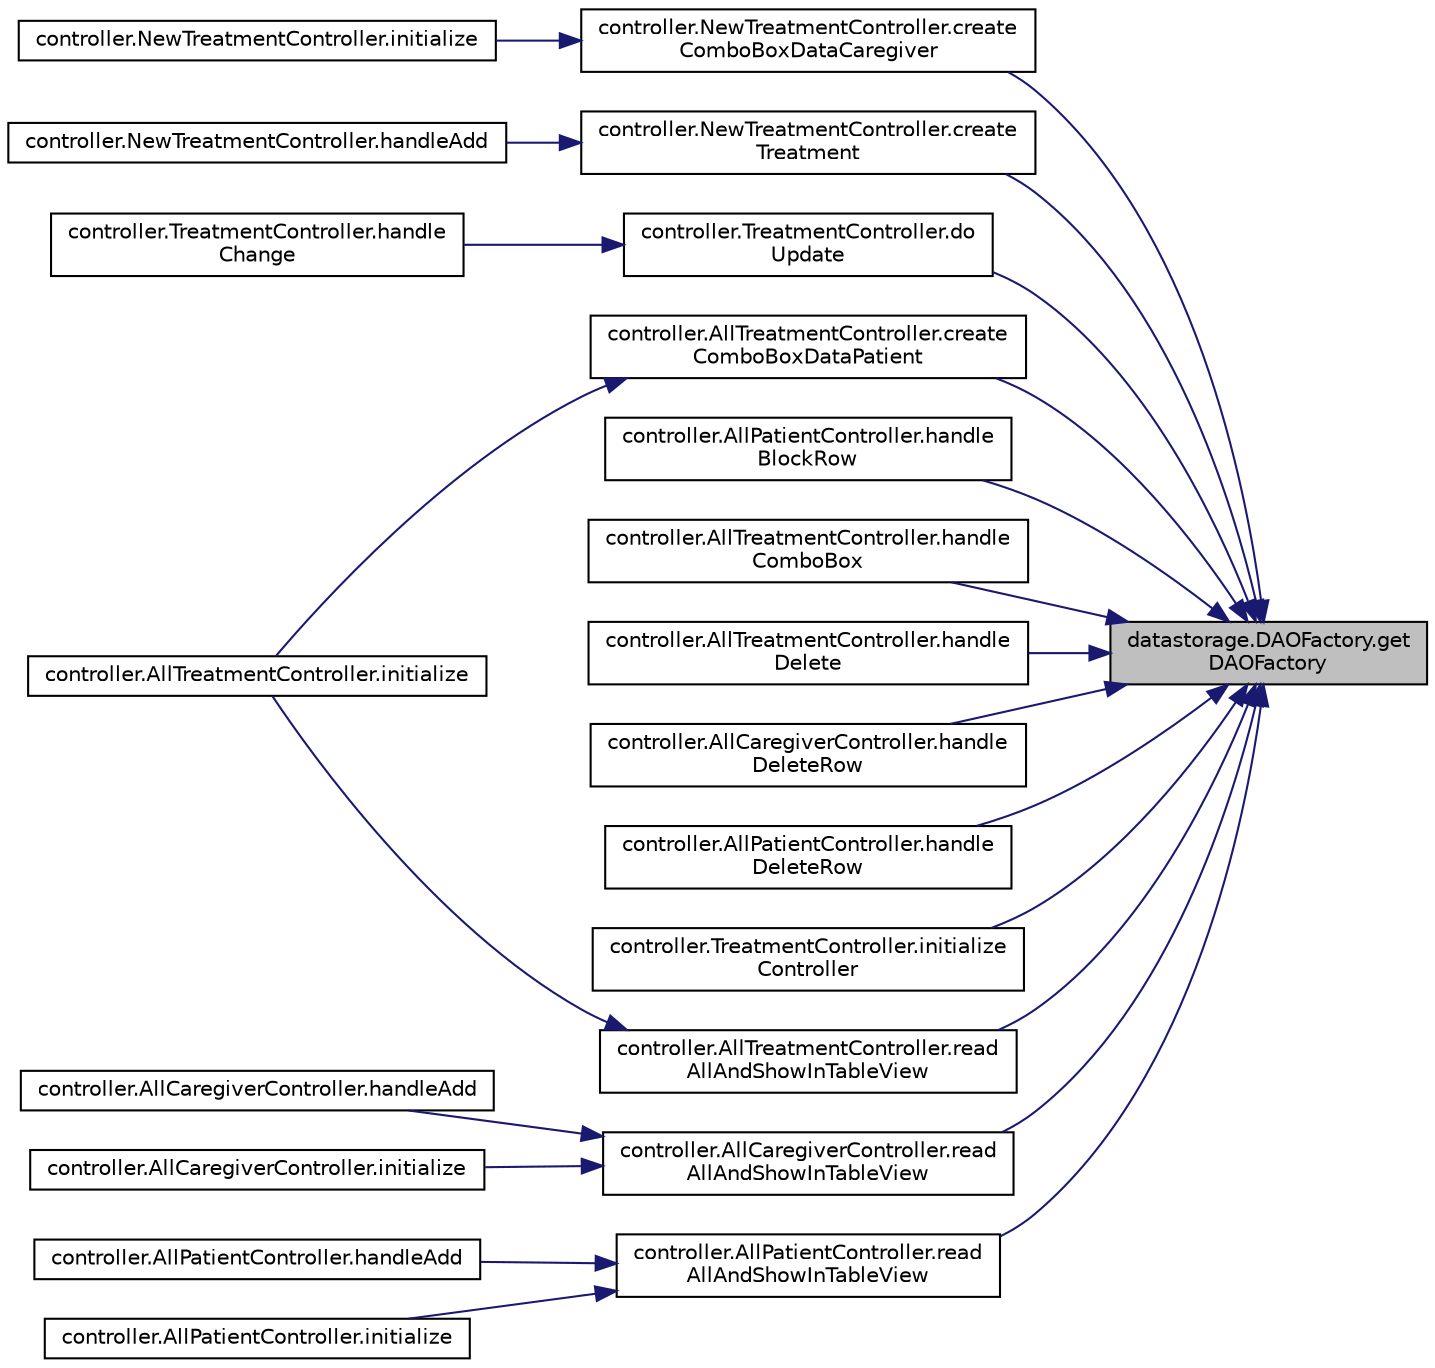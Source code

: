 digraph "datastorage.DAOFactory.getDAOFactory"
{
 // LATEX_PDF_SIZE
  edge [fontname="Helvetica",fontsize="10",labelfontname="Helvetica",labelfontsize="10"];
  node [fontname="Helvetica",fontsize="10",shape=record];
  rankdir="RL";
  Node1 [label="datastorage.DAOFactory.get\lDAOFactory",height=0.2,width=0.4,color="black", fillcolor="grey75", style="filled", fontcolor="black",tooltip="Singleton which instantiates a new Object of this class if none already exists."];
  Node1 -> Node2 [dir="back",color="midnightblue",fontsize="10",style="solid",fontname="Helvetica"];
  Node2 [label="controller.NewTreatmentController.create\lComboBoxDataCaregiver",height=0.2,width=0.4,color="black", fillcolor="white", style="filled",URL="$da/d90/classcontroller_1_1NewTreatmentController.html#ac8299dab17e083e4e05c55c45dd987e0",tooltip="Sets Data that will be show when clicked on ComboBox."];
  Node2 -> Node3 [dir="back",color="midnightblue",fontsize="10",style="solid",fontname="Helvetica"];
  Node3 [label="controller.NewTreatmentController.initialize",height=0.2,width=0.4,color="black", fillcolor="white", style="filled",URL="$da/d90/classcontroller_1_1NewTreatmentController.html#a4e4898196d44a32033ef2af94d5bf4da",tooltip="Initializes the corresponding fields."];
  Node1 -> Node4 [dir="back",color="midnightblue",fontsize="10",style="solid",fontname="Helvetica"];
  Node4 [label="controller.AllTreatmentController.create\lComboBoxDataPatient",height=0.2,width=0.4,color="black", fillcolor="white", style="filled",URL="$d3/d3f/classcontroller_1_1AllTreatmentController.html#a00e97d51df5421fb13cf8f4e4e12c189",tooltip="Sets Data that will be show when clicked on ComboBox."];
  Node4 -> Node5 [dir="back",color="midnightblue",fontsize="10",style="solid",fontname="Helvetica"];
  Node5 [label="controller.AllTreatmentController.initialize",height=0.2,width=0.4,color="black", fillcolor="white", style="filled",URL="$d3/d3f/classcontroller_1_1AllTreatmentController.html#a06b12fc992cae2f06560f77a794623e9",tooltip="Initializes the corresponding fields."];
  Node1 -> Node6 [dir="back",color="midnightblue",fontsize="10",style="solid",fontname="Helvetica"];
  Node6 [label="controller.NewTreatmentController.create\lTreatment",height=0.2,width=0.4,color="black", fillcolor="white", style="filled",URL="$da/d90/classcontroller_1_1NewTreatmentController.html#aed345eae8c46e95b6983c01b2a03e9b9",tooltip="Creates a treatment and calls the create method in the TreatmentDAO."];
  Node6 -> Node7 [dir="back",color="midnightblue",fontsize="10",style="solid",fontname="Helvetica"];
  Node7 [label="controller.NewTreatmentController.handleAdd",height=0.2,width=0.4,color="black", fillcolor="white", style="filled",URL="$da/d90/classcontroller_1_1NewTreatmentController.html#a499ea66ebbb38bda3612fa3f619b9cee",tooltip="handles an add-click-event."];
  Node1 -> Node8 [dir="back",color="midnightblue",fontsize="10",style="solid",fontname="Helvetica"];
  Node8 [label="controller.TreatmentController.do\lUpdate",height=0.2,width=0.4,color="black", fillcolor="white", style="filled",URL="$d3/da8/classcontroller_1_1TreatmentController.html#a229a02d2e6018249745011035a8df2df",tooltip="Calls the update method in the TreatmentDAO, with the new treatment data."];
  Node8 -> Node9 [dir="back",color="midnightblue",fontsize="10",style="solid",fontname="Helvetica"];
  Node9 [label="controller.TreatmentController.handle\lChange",height=0.2,width=0.4,color="black", fillcolor="white", style="filled",URL="$d3/da8/classcontroller_1_1TreatmentController.html#a7f8e8d48b027c91abdb4befce81086e5",tooltip="handle changes made in the treatment fields, calls the doUpdate method, calls the readAllAndShowInTab..."];
  Node1 -> Node10 [dir="back",color="midnightblue",fontsize="10",style="solid",fontname="Helvetica"];
  Node10 [label="controller.AllPatientController.handle\lBlockRow",height=0.2,width=0.4,color="black", fillcolor="white", style="filled",URL="$d0/dbc/classcontroller_1_1AllPatientController.html#a664a386556084bef9ba4894f02c96a9a",tooltip="handles a block-click-event."];
  Node1 -> Node11 [dir="back",color="midnightblue",fontsize="10",style="solid",fontname="Helvetica"];
  Node11 [label="controller.AllTreatmentController.handle\lComboBox",height=0.2,width=0.4,color="black", fillcolor="white", style="filled",URL="$d3/d3f/classcontroller_1_1AllTreatmentController.html#a5c90fdc050b57ba044aa0d78ea68275d",tooltip="handles which treatments will be shown according to the selected patient"];
  Node1 -> Node12 [dir="back",color="midnightblue",fontsize="10",style="solid",fontname="Helvetica"];
  Node12 [label="controller.AllTreatmentController.handle\lDelete",height=0.2,width=0.4,color="black", fillcolor="white", style="filled",URL="$d3/d3f/classcontroller_1_1AllTreatmentController.html#a2d230fce9663f5ced451d40edac48610",tooltip="handles a delete-click-event."];
  Node1 -> Node13 [dir="back",color="midnightblue",fontsize="10",style="solid",fontname="Helvetica"];
  Node13 [label="controller.AllCaregiverController.handle\lDeleteRow",height=0.2,width=0.4,color="black", fillcolor="white", style="filled",URL="$d4/da8/classcontroller_1_1AllCaregiverController.html#ac1c2083b8cf430c1d608ae431f529a24",tooltip="handles a delete-click-event."];
  Node1 -> Node14 [dir="back",color="midnightblue",fontsize="10",style="solid",fontname="Helvetica"];
  Node14 [label="controller.AllPatientController.handle\lDeleteRow",height=0.2,width=0.4,color="black", fillcolor="white", style="filled",URL="$d0/dbc/classcontroller_1_1AllPatientController.html#ac7020edc8517a2ac37f5db54e568de2b",tooltip="handles a delete-click-event."];
  Node1 -> Node15 [dir="back",color="midnightblue",fontsize="10",style="solid",fontname="Helvetica"];
  Node15 [label="controller.TreatmentController.initialize\lController",height=0.2,width=0.4,color="black", fillcolor="white", style="filled",URL="$d3/da8/classcontroller_1_1TreatmentController.html#a14be0c5a3f94f6cbdf40a69a4f06d62a",tooltip="Initializes the corresponding fields."];
  Node1 -> Node16 [dir="back",color="midnightblue",fontsize="10",style="solid",fontname="Helvetica"];
  Node16 [label="controller.AllCaregiverController.read\lAllAndShowInTableView",height=0.2,width=0.4,color="black", fillcolor="white", style="filled",URL="$d4/da8/classcontroller_1_1AllCaregiverController.html#a909f03c8669720337d0c91b66999e1d1",tooltip="calls readAll in CaregiverDAO and shows patients in the table"];
  Node16 -> Node17 [dir="back",color="midnightblue",fontsize="10",style="solid",fontname="Helvetica"];
  Node17 [label="controller.AllCaregiverController.handleAdd",height=0.2,width=0.4,color="black", fillcolor="white", style="filled",URL="$d4/da8/classcontroller_1_1AllCaregiverController.html#a9d3fae314ae3d2ca5c22caaed80642dc",tooltip="handles an add-click-event."];
  Node16 -> Node18 [dir="back",color="midnightblue",fontsize="10",style="solid",fontname="Helvetica"];
  Node18 [label="controller.AllCaregiverController.initialize",height=0.2,width=0.4,color="black", fillcolor="white", style="filled",URL="$d4/da8/classcontroller_1_1AllCaregiverController.html#a3e3648951a34837d6862149c924ceac4",tooltip="Initializes the corresponding fields."];
  Node1 -> Node19 [dir="back",color="midnightblue",fontsize="10",style="solid",fontname="Helvetica"];
  Node19 [label="controller.AllPatientController.read\lAllAndShowInTableView",height=0.2,width=0.4,color="black", fillcolor="white", style="filled",URL="$d0/dbc/classcontroller_1_1AllPatientController.html#ad1203621e0a4c54b48ee6d7299f145e3",tooltip="calls readAll in PatientDAO and shows patients in the table"];
  Node19 -> Node20 [dir="back",color="midnightblue",fontsize="10",style="solid",fontname="Helvetica"];
  Node20 [label="controller.AllPatientController.handleAdd",height=0.2,width=0.4,color="black", fillcolor="white", style="filled",URL="$d0/dbc/classcontroller_1_1AllPatientController.html#a788ab9d8748e03242ccf070c4ae2b99c",tooltip="handles a add-click-event."];
  Node19 -> Node21 [dir="back",color="midnightblue",fontsize="10",style="solid",fontname="Helvetica"];
  Node21 [label="controller.AllPatientController.initialize",height=0.2,width=0.4,color="black", fillcolor="white", style="filled",URL="$d0/dbc/classcontroller_1_1AllPatientController.html#a674a447e8e56d6f16ab32345917c57af",tooltip="Initializes the corresponding fields."];
  Node1 -> Node22 [dir="back",color="midnightblue",fontsize="10",style="solid",fontname="Helvetica"];
  Node22 [label="controller.AllTreatmentController.read\lAllAndShowInTableView",height=0.2,width=0.4,color="black", fillcolor="white", style="filled",URL="$d3/d3f/classcontroller_1_1AllTreatmentController.html#aea26e7be0df3ab2dda8fb92f5f356e97",tooltip="calls readAll in TreatmentDAO and shows treatments in the table"];
  Node22 -> Node5 [dir="back",color="midnightblue",fontsize="10",style="solid",fontname="Helvetica"];
}
